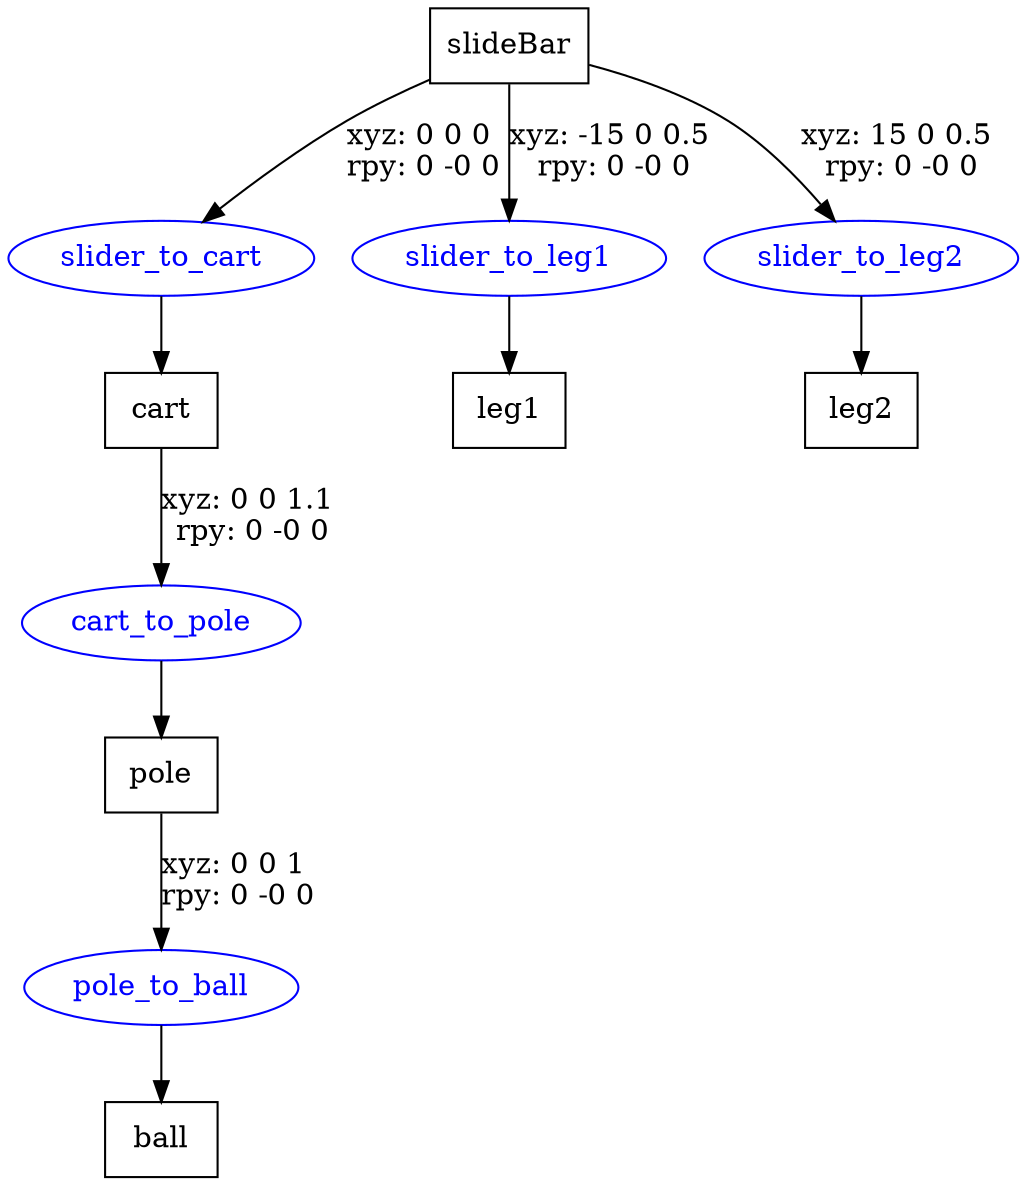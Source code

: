 digraph G {
node [shape=box];
"slideBar" [label="slideBar"];
"cart" [label="cart"];
"pole" [label="pole"];
"ball" [label="ball"];
"leg1" [label="leg1"];
"leg2" [label="leg2"];
node [shape=ellipse, color=blue, fontcolor=blue];
"slideBar" -> "slider_to_cart" [label="xyz: 0 0 0 \nrpy: 0 -0 0"]
"slider_to_cart" -> "cart"
"cart" -> "cart_to_pole" [label="xyz: 0 0 1.1 \nrpy: 0 -0 0"]
"cart_to_pole" -> "pole"
"pole" -> "pole_to_ball" [label="xyz: 0 0 1 \nrpy: 0 -0 0"]
"pole_to_ball" -> "ball"
"slideBar" -> "slider_to_leg1" [label="xyz: -15 0 0.5 \nrpy: 0 -0 0"]
"slider_to_leg1" -> "leg1"
"slideBar" -> "slider_to_leg2" [label="xyz: 15 0 0.5 \nrpy: 0 -0 0"]
"slider_to_leg2" -> "leg2"
}
